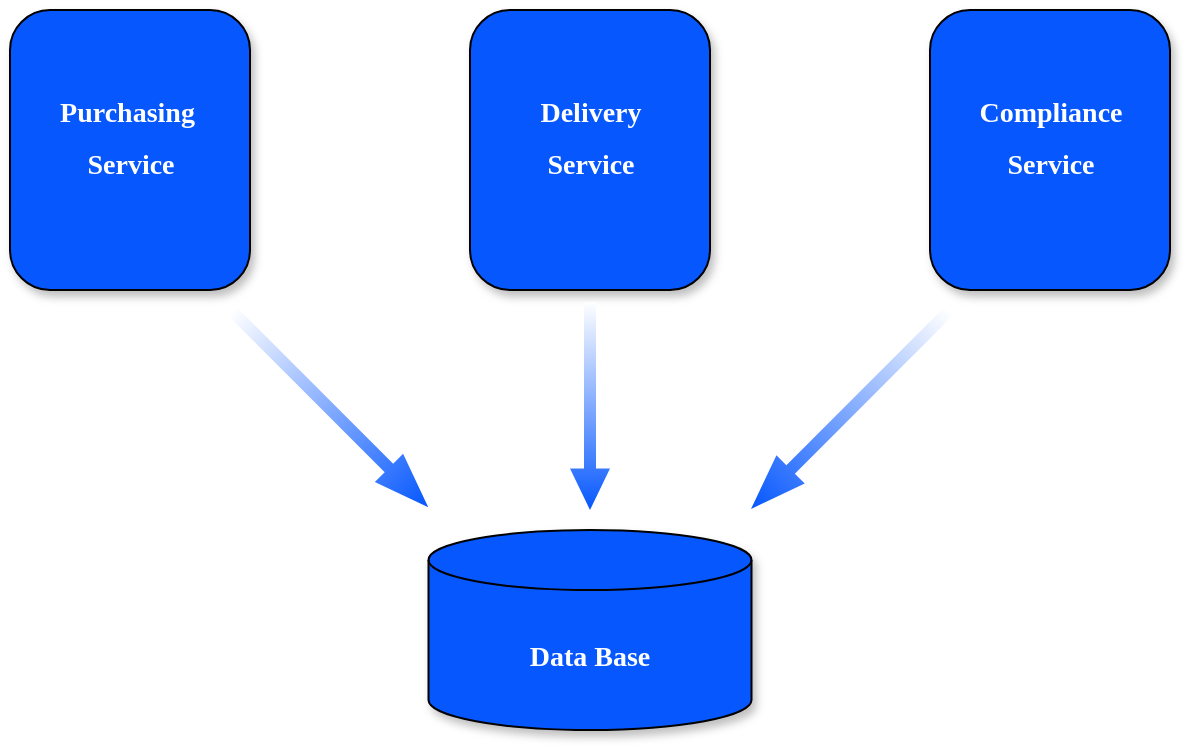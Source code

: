 <mxfile version="23.1.2" type="github">
  <diagram name="Page-1" id="slofe3mooPy-4vLo70an">
    <mxGraphModel dx="1434" dy="722" grid="1" gridSize="10" guides="1" tooltips="1" connect="1" arrows="1" fold="1" page="1" pageScale="1" pageWidth="827" pageHeight="1169" math="0" shadow="0">
      <root>
        <mxCell id="0" />
        <mxCell id="1" parent="0" />
        <mxCell id="U39olrDElzUNVVeOlBVj-12" value="&lt;h1 style=&quot;font-size: 14px;&quot;&gt;&lt;font style=&quot;font-size: 14px;&quot; color=&quot;#ffffff&quot; data-font-src=&quot;https://fonts.googleapis.com/css?family=Montserrat&quot; face=&quot;Montserrat&quot;&gt;Data Base&lt;/font&gt;&lt;/h1&gt;" style="shape=cylinder3;whiteSpace=wrap;html=1;boundedLbl=1;backgroundOutline=1;size=15;fillColor=#0657FE;shadow=1;" vertex="1" parent="1">
          <mxGeometry x="333.25" y="410" width="161.5" height="100" as="geometry" />
        </mxCell>
        <mxCell id="U39olrDElzUNVVeOlBVj-24" value="&lt;h1 style=&quot;font-size: 14px;&quot;&gt;&lt;font style=&quot;font-size: 14px;&quot;&gt;Purchasing&amp;nbsp;&lt;/font&gt;&lt;/h1&gt;&lt;h1 style=&quot;font-size: 14px;&quot;&gt;&lt;font style=&quot;font-size: 14px;&quot;&gt;Service&lt;/font&gt;&lt;/h1&gt;" style="verticalLabelPosition=middle;verticalAlign=middle;html=1;shape=mxgraph.basic.rect;fillColor2=none;strokeWidth=1;size=20;indent=5;fillColor=#0657fe;align=center;labelPosition=center;spacingBottom=10;fontFamily=Montserrat;fontSource=https%3A%2F%2Ffonts.googleapis.com%2Fcss%3Ffamily%3DMontserrat;fontColor=#FFFFFF;labelBorderColor=none;bottomLeftStyle=rounded;bottomRightStyle=rounded;topRightStyle=rounded;topLeftStyle=rounded;shadow=1;" vertex="1" parent="1">
          <mxGeometry x="124" y="150" width="120" height="140" as="geometry" />
        </mxCell>
        <mxCell id="U39olrDElzUNVVeOlBVj-25" value="&lt;h1 style=&quot;font-size: 14px;&quot;&gt;Delivery&lt;/h1&gt;&lt;h1 style=&quot;font-size: 14px;&quot;&gt;&lt;font style=&quot;font-size: 14px;&quot;&gt;&lt;span&gt;Service&lt;/span&gt;&lt;/font&gt;&lt;/h1&gt;" style="verticalLabelPosition=middle;verticalAlign=middle;html=1;shape=mxgraph.basic.rect;fillColor2=none;strokeWidth=1;size=20;indent=5;fillColor=#0657fe;align=center;labelPosition=center;spacingBottom=10;fontFamily=Montserrat;fontSource=https%3A%2F%2Ffonts.googleapis.com%2Fcss%3Ffamily%3DMontserrat;fontColor=#FFFFFF;labelBorderColor=none;topLeftStyle=rounded;topRightStyle=rounded;bottomRightStyle=rounded;bottomLeftStyle=rounded;shadow=1;fontStyle=1" vertex="1" parent="1">
          <mxGeometry x="354" y="150" width="120" height="140" as="geometry" />
        </mxCell>
        <mxCell id="U39olrDElzUNVVeOlBVj-26" value="&lt;h1 style=&quot;font-size: 14px;&quot;&gt;Compliance&lt;/h1&gt;&lt;h1 style=&quot;font-size: 14px;&quot;&gt;&lt;font style=&quot;font-size: 14px;&quot;&gt;&lt;span style=&quot;font-size: 14px;&quot;&gt;Service&lt;/span&gt;&lt;/font&gt;&lt;/h1&gt;" style="verticalLabelPosition=middle;verticalAlign=middle;html=1;shape=mxgraph.basic.rect;fillColor2=none;strokeWidth=1;size=20;indent=5;fillColor=#0657fe;align=center;labelPosition=center;spacingBottom=10;fontFamily=Montserrat;fontSource=https%3A%2F%2Ffonts.googleapis.com%2Fcss%3Ffamily%3DMontserrat;fontColor=#FFFFFF;labelBorderColor=none;topLeftStyle=rounded;topRightStyle=rounded;bottomRightStyle=rounded;bottomLeftStyle=rounded;shadow=1;fontStyle=1;fontSize=14;" vertex="1" parent="1">
          <mxGeometry x="584" y="150" width="120" height="140" as="geometry" />
        </mxCell>
        <mxCell id="U39olrDElzUNVVeOlBVj-29" value="" style="shape=singleArrow;direction=south;whiteSpace=wrap;html=1;rotation=-45;shadow=0;gradientColor=#0657FE;fillColor=default;gradientDirection=east;strokeColor=none;" vertex="1" parent="1">
          <mxGeometry x="274" y="280" width="20" height="138.96" as="geometry" />
        </mxCell>
        <mxCell id="U39olrDElzUNVVeOlBVj-36" value="" style="shape=singleArrow;direction=south;whiteSpace=wrap;html=1;rotation=45;shadow=0;gradientColor=#0657FE;fillColor=default;gradientDirection=east;strokeColor=none;" vertex="1" parent="1">
          <mxGeometry x="534" y="280" width="20" height="140" as="geometry" />
        </mxCell>
        <mxCell id="U39olrDElzUNVVeOlBVj-39" value="" style="shape=singleArrow;direction=south;whiteSpace=wrap;html=1;rotation=0;shadow=0;gradientColor=#0657FE;fillColor=default;gradientDirection=east;strokeColor=none;" vertex="1" parent="1">
          <mxGeometry x="404" y="296" width="20" height="104" as="geometry" />
        </mxCell>
      </root>
    </mxGraphModel>
  </diagram>
</mxfile>
